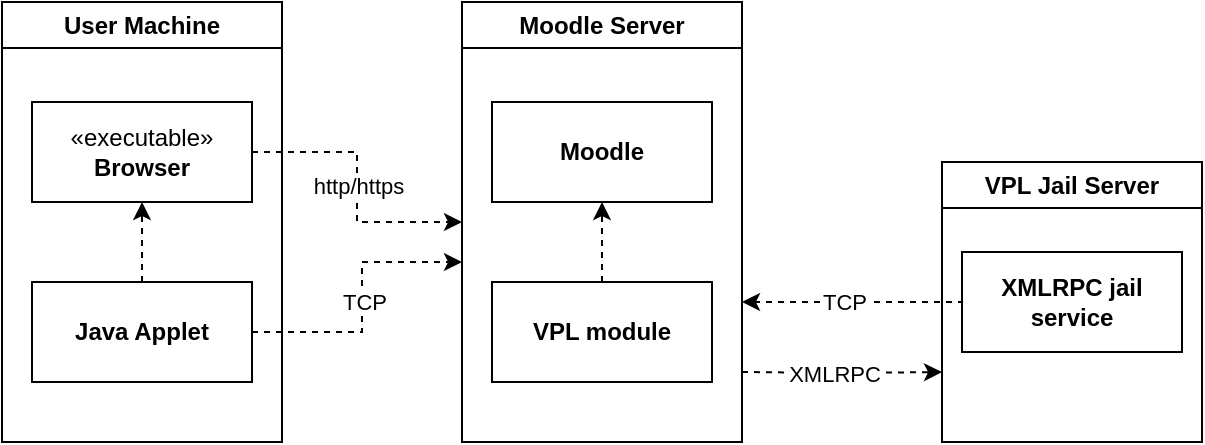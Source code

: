 <mxfile version="22.1.21" type="github">
  <diagram name="Page-1" id="YspIBjPIQ9EhO276W8wX">
    <mxGraphModel dx="793" dy="1146" grid="1" gridSize="10" guides="1" tooltips="1" connect="1" arrows="1" fold="1" page="1" pageScale="1" pageWidth="850" pageHeight="1100" math="0" shadow="0">
      <root>
        <mxCell id="0" />
        <mxCell id="1" parent="0" />
        <mxCell id="2alvNYwlk4FzwvVHI0Kq-1" value="User Machine" style="swimlane;whiteSpace=wrap;html=1;" vertex="1" parent="1">
          <mxGeometry x="240" y="350" width="140" height="220" as="geometry" />
        </mxCell>
        <mxCell id="2alvNYwlk4FzwvVHI0Kq-5" value="&lt;div&gt;«executable»&lt;b&gt;&lt;br&gt;&lt;/b&gt;&lt;/div&gt;&lt;div&gt;&lt;b&gt;Browser&lt;/b&gt;&lt;/div&gt;" style="html=1;whiteSpace=wrap;" vertex="1" parent="2alvNYwlk4FzwvVHI0Kq-1">
          <mxGeometry x="15" y="50" width="110" height="50" as="geometry" />
        </mxCell>
        <mxCell id="2alvNYwlk4FzwvVHI0Kq-12" style="edgeStyle=orthogonalEdgeStyle;rounded=0;orthogonalLoop=1;jettySize=auto;html=1;exitX=0.5;exitY=0;exitDx=0;exitDy=0;entryX=0.5;entryY=1;entryDx=0;entryDy=0;dashed=1;" edge="1" parent="2alvNYwlk4FzwvVHI0Kq-1" source="2alvNYwlk4FzwvVHI0Kq-6" target="2alvNYwlk4FzwvVHI0Kq-5">
          <mxGeometry relative="1" as="geometry" />
        </mxCell>
        <mxCell id="2alvNYwlk4FzwvVHI0Kq-6" value="&lt;b&gt;Java Applet&lt;/b&gt;" style="html=1;whiteSpace=wrap;" vertex="1" parent="2alvNYwlk4FzwvVHI0Kq-1">
          <mxGeometry x="15" y="140" width="110" height="50" as="geometry" />
        </mxCell>
        <mxCell id="2alvNYwlk4FzwvVHI0Kq-16" style="edgeStyle=orthogonalEdgeStyle;rounded=0;orthogonalLoop=1;jettySize=auto;html=1;dashed=1;entryX=0;entryY=0.75;entryDx=0;entryDy=0;" edge="1" parent="1" target="2alvNYwlk4FzwvVHI0Kq-3">
          <mxGeometry relative="1" as="geometry">
            <mxPoint x="690" y="514.833" as="targetPoint" />
            <mxPoint x="610" y="535" as="sourcePoint" />
          </mxGeometry>
        </mxCell>
        <mxCell id="2alvNYwlk4FzwvVHI0Kq-22" value="&lt;div&gt;XMLRPC&lt;/div&gt;" style="edgeLabel;html=1;align=center;verticalAlign=middle;resizable=0;points=[];" vertex="1" connectable="0" parent="2alvNYwlk4FzwvVHI0Kq-16">
          <mxGeometry x="-0.162" y="-2" relative="1" as="geometry">
            <mxPoint x="4" y="-2" as="offset" />
          </mxGeometry>
        </mxCell>
        <mxCell id="2alvNYwlk4FzwvVHI0Kq-2" value="Moodle Server" style="swimlane;whiteSpace=wrap;html=1;" vertex="1" parent="1">
          <mxGeometry x="470" y="350" width="140" height="220" as="geometry" />
        </mxCell>
        <mxCell id="2alvNYwlk4FzwvVHI0Kq-7" value="&lt;b&gt;Moodle&lt;/b&gt;" style="html=1;whiteSpace=wrap;" vertex="1" parent="2alvNYwlk4FzwvVHI0Kq-2">
          <mxGeometry x="15" y="50" width="110" height="50" as="geometry" />
        </mxCell>
        <mxCell id="2alvNYwlk4FzwvVHI0Kq-14" style="edgeStyle=orthogonalEdgeStyle;rounded=0;orthogonalLoop=1;jettySize=auto;html=1;exitX=0.5;exitY=0;exitDx=0;exitDy=0;entryX=0.5;entryY=1;entryDx=0;entryDy=0;dashed=1;" edge="1" parent="2alvNYwlk4FzwvVHI0Kq-2" source="2alvNYwlk4FzwvVHI0Kq-8" target="2alvNYwlk4FzwvVHI0Kq-7">
          <mxGeometry relative="1" as="geometry" />
        </mxCell>
        <mxCell id="2alvNYwlk4FzwvVHI0Kq-8" value="&lt;b&gt;VPL module&lt;/b&gt;" style="html=1;whiteSpace=wrap;" vertex="1" parent="2alvNYwlk4FzwvVHI0Kq-2">
          <mxGeometry x="15" y="140" width="110" height="50" as="geometry" />
        </mxCell>
        <mxCell id="2alvNYwlk4FzwvVHI0Kq-3" value="VPL Jail Server" style="swimlane;whiteSpace=wrap;html=1;" vertex="1" parent="1">
          <mxGeometry x="710" y="430" width="130" height="140" as="geometry" />
        </mxCell>
        <mxCell id="2alvNYwlk4FzwvVHI0Kq-9" value="&lt;b&gt;XMLRPC jail service&lt;br&gt;&lt;/b&gt;" style="html=1;whiteSpace=wrap;" vertex="1" parent="2alvNYwlk4FzwvVHI0Kq-3">
          <mxGeometry x="10" y="45" width="110" height="50" as="geometry" />
        </mxCell>
        <mxCell id="2alvNYwlk4FzwvVHI0Kq-24" style="edgeStyle=orthogonalEdgeStyle;rounded=0;orthogonalLoop=1;jettySize=auto;html=1;exitX=0;exitY=0;exitDx=0;exitDy=0;dashed=1;" edge="1" parent="1" source="2alvNYwlk4FzwvVHI0Kq-9">
          <mxGeometry relative="1" as="geometry">
            <mxPoint x="610" y="500" as="targetPoint" />
            <Array as="points">
              <mxPoint x="610" y="500" />
            </Array>
          </mxGeometry>
        </mxCell>
        <mxCell id="2alvNYwlk4FzwvVHI0Kq-25" value="&lt;div&gt;TCP&lt;/div&gt;" style="edgeLabel;html=1;align=center;verticalAlign=middle;resizable=0;points=[];" vertex="1" connectable="0" parent="2alvNYwlk4FzwvVHI0Kq-24">
          <mxGeometry x="0.002" y="1" relative="1" as="geometry">
            <mxPoint x="-17" y="-1" as="offset" />
          </mxGeometry>
        </mxCell>
        <mxCell id="2alvNYwlk4FzwvVHI0Kq-26" style="edgeStyle=orthogonalEdgeStyle;rounded=0;orthogonalLoop=1;jettySize=auto;html=1;exitX=1;exitY=0.5;exitDx=0;exitDy=0;dashed=1;" edge="1" parent="1" source="2alvNYwlk4FzwvVHI0Kq-6">
          <mxGeometry relative="1" as="geometry">
            <mxPoint x="470" y="480" as="targetPoint" />
            <Array as="points">
              <mxPoint x="420" y="515" />
              <mxPoint x="420" y="480" />
            </Array>
          </mxGeometry>
        </mxCell>
        <mxCell id="2alvNYwlk4FzwvVHI0Kq-28" value="&lt;div&gt;TCP&lt;/div&gt;" style="edgeLabel;html=1;align=center;verticalAlign=middle;resizable=0;points=[];" vertex="1" connectable="0" parent="2alvNYwlk4FzwvVHI0Kq-26">
          <mxGeometry x="0.009" y="-1" relative="1" as="geometry">
            <mxPoint as="offset" />
          </mxGeometry>
        </mxCell>
        <mxCell id="2alvNYwlk4FzwvVHI0Kq-27" style="edgeStyle=orthogonalEdgeStyle;rounded=0;orthogonalLoop=1;jettySize=auto;html=1;exitX=1;exitY=0.5;exitDx=0;exitDy=0;entryX=0;entryY=0.5;entryDx=0;entryDy=0;dashed=1;" edge="1" parent="1" source="2alvNYwlk4FzwvVHI0Kq-5" target="2alvNYwlk4FzwvVHI0Kq-2">
          <mxGeometry relative="1" as="geometry">
            <mxPoint x="430" y="460" as="targetPoint" />
          </mxGeometry>
        </mxCell>
        <mxCell id="2alvNYwlk4FzwvVHI0Kq-29" value="http/https" style="edgeLabel;html=1;align=center;verticalAlign=middle;resizable=0;points=[];" vertex="1" connectable="0" parent="2alvNYwlk4FzwvVHI0Kq-27">
          <mxGeometry x="-0.062" relative="1" as="geometry">
            <mxPoint y="4" as="offset" />
          </mxGeometry>
        </mxCell>
      </root>
    </mxGraphModel>
  </diagram>
</mxfile>
